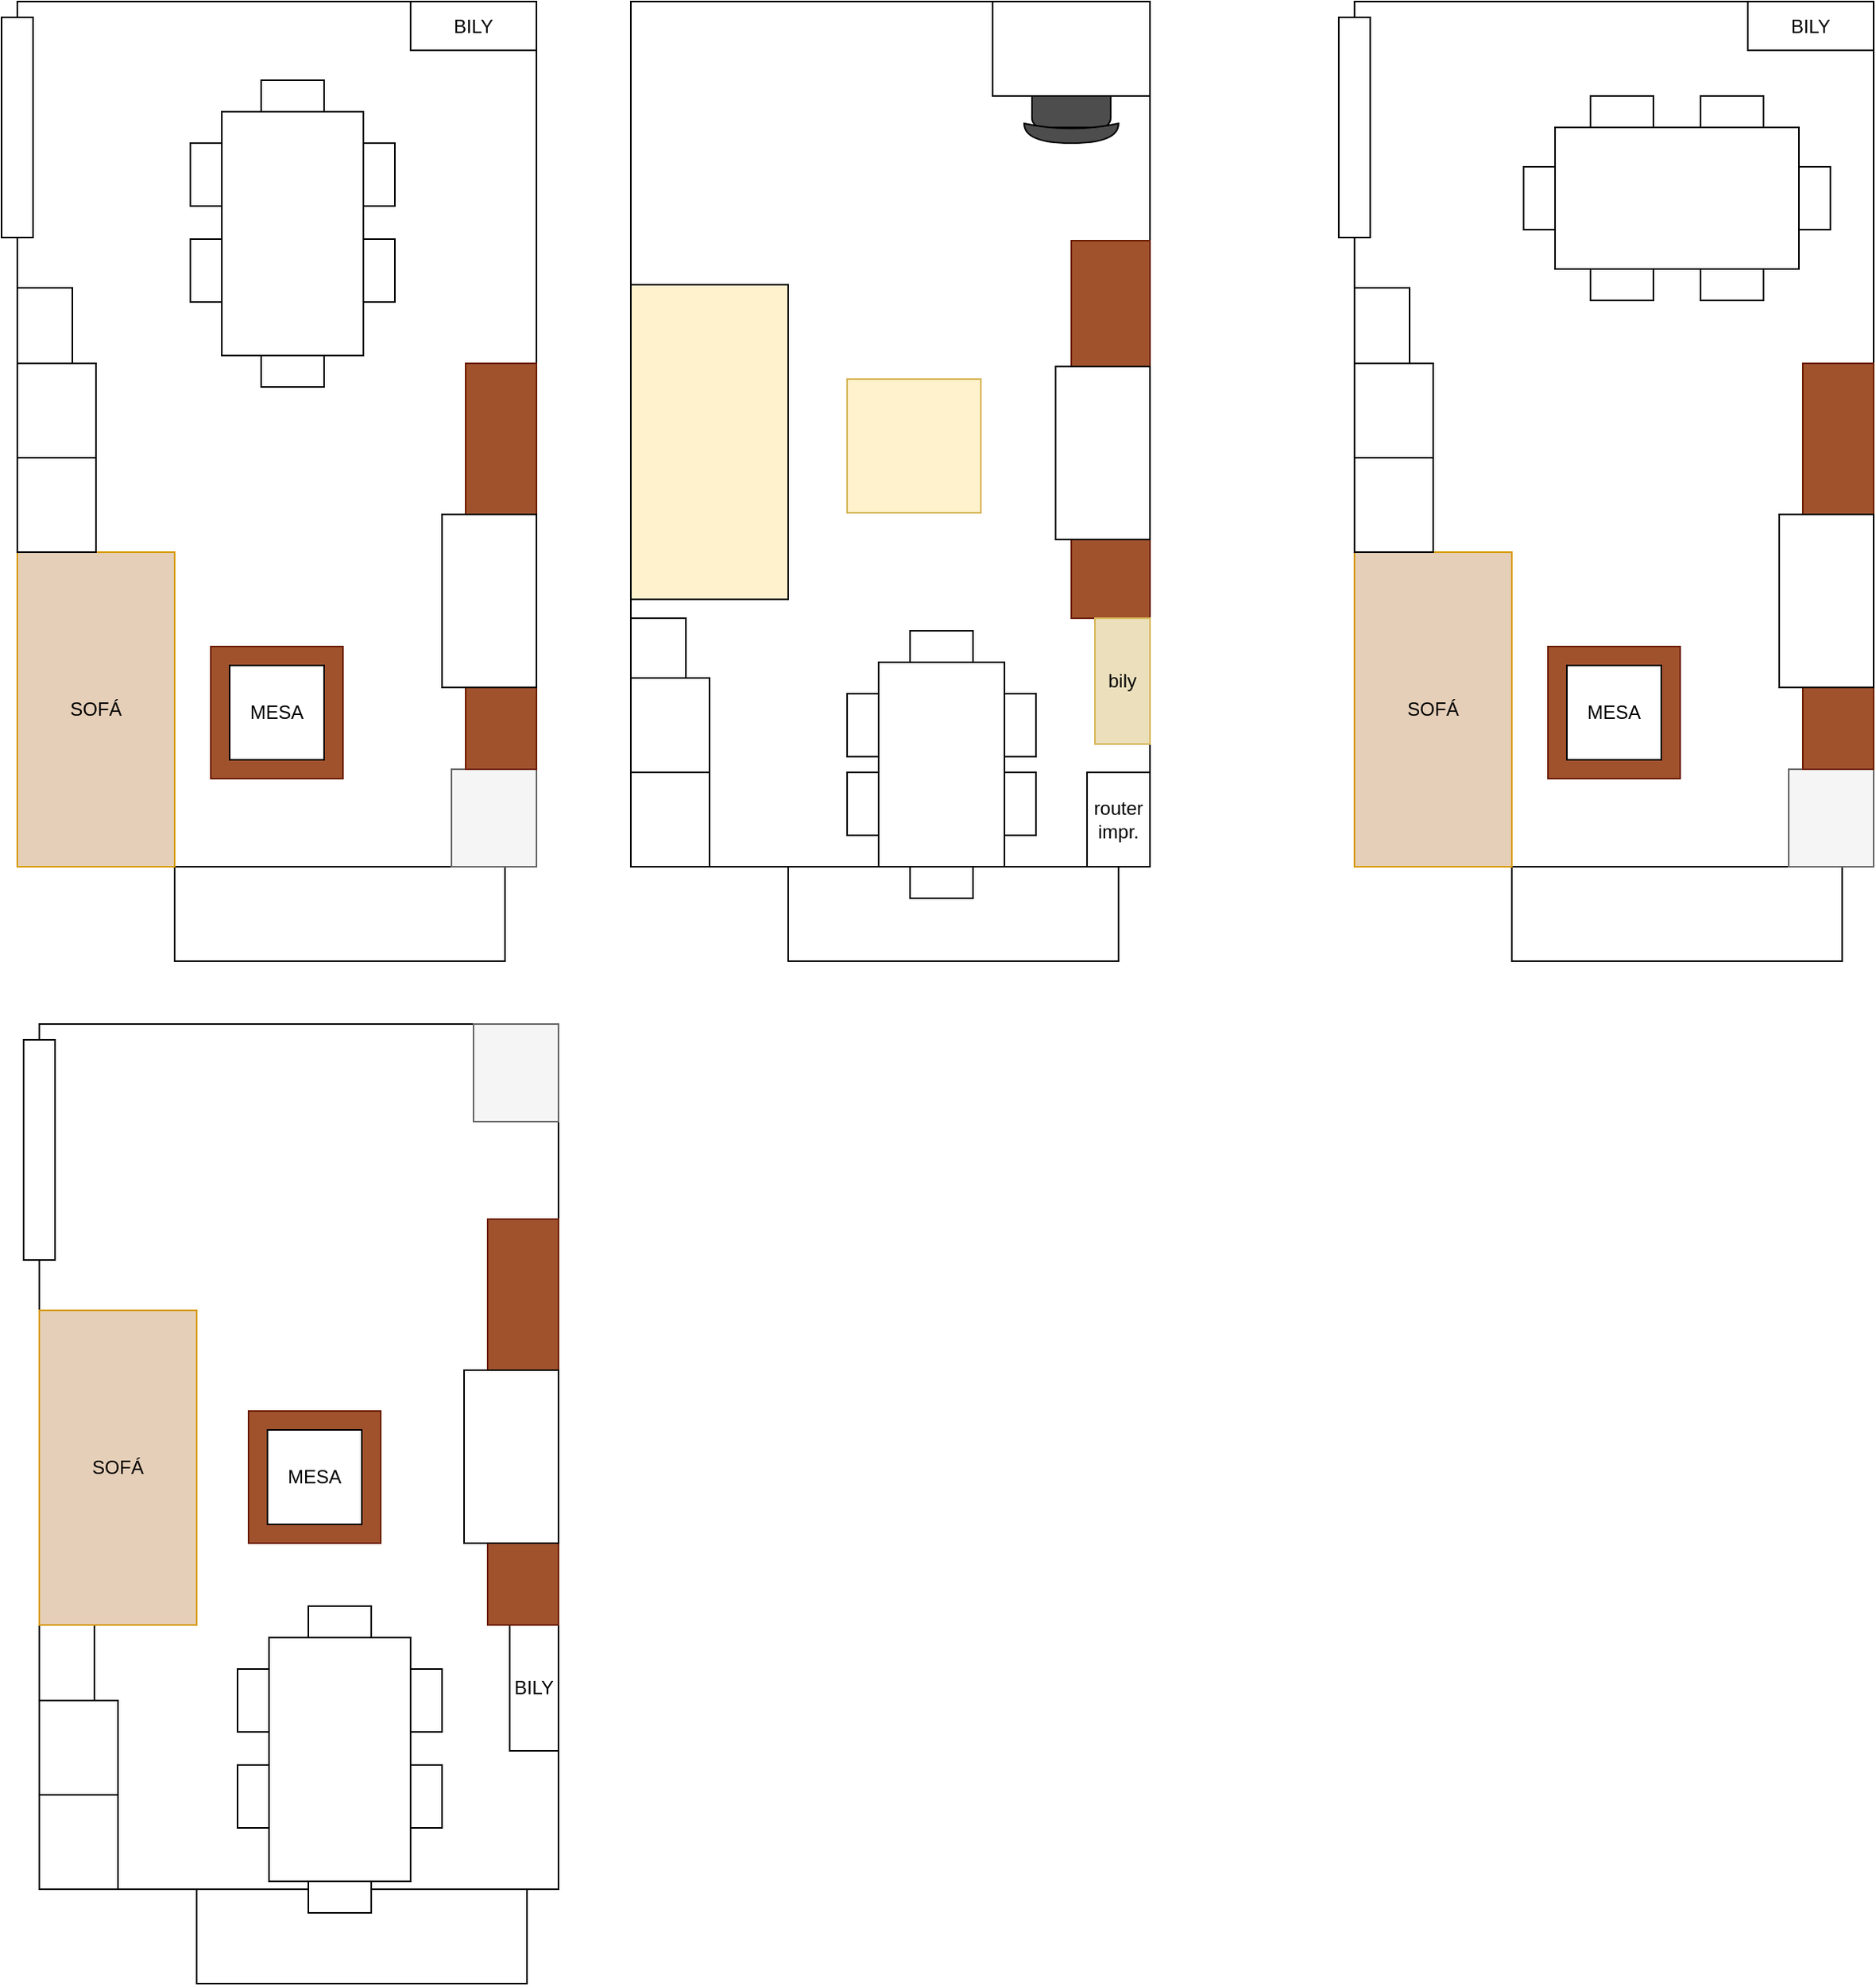 <mxfile version="24.7.12">
  <diagram name="Página-1" id="tUIyZpvcqva7uJNwnDa1">
    <mxGraphModel dx="3453" dy="2862" grid="1" gridSize="10" guides="1" tooltips="1" connect="1" arrows="1" fold="1" page="1" pageScale="1" pageWidth="827" pageHeight="1169" math="0" shadow="0">
      <root>
        <mxCell id="0" />
        <mxCell id="1" parent="0" />
        <mxCell id="8FYOe7-dqjDKeQ7PR2in-4" value="" style="group" parent="1" vertex="1" connectable="0">
          <mxGeometry x="460" y="-1120" width="330" height="610" as="geometry" />
        </mxCell>
        <mxCell id="8FYOe7-dqjDKeQ7PR2in-1" value="" style="rounded=0;whiteSpace=wrap;html=1;fillColor=none;" parent="8FYOe7-dqjDKeQ7PR2in-4" vertex="1">
          <mxGeometry width="330" height="550" as="geometry" />
        </mxCell>
        <mxCell id="8FYOe7-dqjDKeQ7PR2in-2" value="" style="rounded=0;whiteSpace=wrap;html=1;fillColor=none;" parent="8FYOe7-dqjDKeQ7PR2in-4" vertex="1">
          <mxGeometry x="100" y="550" width="210" height="60" as="geometry" />
        </mxCell>
        <mxCell id="8FYOe7-dqjDKeQ7PR2in-5" value="" style="rounded=0;whiteSpace=wrap;html=1;" parent="8FYOe7-dqjDKeQ7PR2in-4" vertex="1">
          <mxGeometry y="490" width="50" height="60" as="geometry" />
        </mxCell>
        <mxCell id="8FYOe7-dqjDKeQ7PR2in-6" value="" style="rounded=0;whiteSpace=wrap;html=1;" parent="8FYOe7-dqjDKeQ7PR2in-4" vertex="1">
          <mxGeometry y="430" width="50" height="60" as="geometry" />
        </mxCell>
        <mxCell id="8FYOe7-dqjDKeQ7PR2in-7" value="" style="rounded=0;whiteSpace=wrap;html=1;" parent="8FYOe7-dqjDKeQ7PR2in-4" vertex="1">
          <mxGeometry y="392" width="35" height="38" as="geometry" />
        </mxCell>
        <mxCell id="8FYOe7-dqjDKeQ7PR2in-17" value="" style="group" parent="8FYOe7-dqjDKeQ7PR2in-4" vertex="1" connectable="0">
          <mxGeometry x="137.5" y="400" width="120" height="170" as="geometry" />
        </mxCell>
        <mxCell id="8FYOe7-dqjDKeQ7PR2in-8" value="" style="rounded=0;whiteSpace=wrap;html=1;direction=south;" parent="8FYOe7-dqjDKeQ7PR2in-17" vertex="1">
          <mxGeometry x="20" y="20" width="80" height="130" as="geometry" />
        </mxCell>
        <mxCell id="8FYOe7-dqjDKeQ7PR2in-11" value="" style="rounded=0;whiteSpace=wrap;html=1;" parent="8FYOe7-dqjDKeQ7PR2in-17" vertex="1">
          <mxGeometry x="40" width="40" height="20" as="geometry" />
        </mxCell>
        <mxCell id="8FYOe7-dqjDKeQ7PR2in-12" value="" style="rounded=0;whiteSpace=wrap;html=1;" parent="8FYOe7-dqjDKeQ7PR2in-17" vertex="1">
          <mxGeometry x="40" y="150" width="40" height="20" as="geometry" />
        </mxCell>
        <mxCell id="8FYOe7-dqjDKeQ7PR2in-13" value="" style="rounded=0;whiteSpace=wrap;html=1;direction=south;" parent="8FYOe7-dqjDKeQ7PR2in-17" vertex="1">
          <mxGeometry x="100" y="40" width="20" height="40" as="geometry" />
        </mxCell>
        <mxCell id="8FYOe7-dqjDKeQ7PR2in-14" value="" style="rounded=0;whiteSpace=wrap;html=1;direction=south;" parent="8FYOe7-dqjDKeQ7PR2in-17" vertex="1">
          <mxGeometry x="100" y="90" width="20" height="40" as="geometry" />
        </mxCell>
        <mxCell id="8FYOe7-dqjDKeQ7PR2in-15" value="" style="rounded=0;whiteSpace=wrap;html=1;direction=south;" parent="8FYOe7-dqjDKeQ7PR2in-17" vertex="1">
          <mxGeometry y="90" width="20" height="40" as="geometry" />
        </mxCell>
        <mxCell id="8FYOe7-dqjDKeQ7PR2in-16" value="" style="rounded=0;whiteSpace=wrap;html=1;direction=south;" parent="8FYOe7-dqjDKeQ7PR2in-17" vertex="1">
          <mxGeometry y="40" width="20" height="40" as="geometry" />
        </mxCell>
        <mxCell id="8FYOe7-dqjDKeQ7PR2in-3" value="" style="rounded=0;whiteSpace=wrap;html=1;fillColor=#FFF2CC;" parent="8FYOe7-dqjDKeQ7PR2in-4" vertex="1">
          <mxGeometry y="180" width="100" height="200" as="geometry" />
        </mxCell>
        <mxCell id="8FYOe7-dqjDKeQ7PR2in-10" value="" style="rounded=0;whiteSpace=wrap;html=1;fillColor=#fff2cc;strokeColor=#d6b656;" parent="8FYOe7-dqjDKeQ7PR2in-4" vertex="1">
          <mxGeometry x="137.5" y="240" width="85" height="85" as="geometry" />
        </mxCell>
        <mxCell id="8FYOe7-dqjDKeQ7PR2in-18" value="" style="rounded=0;whiteSpace=wrap;html=1;fillColor=#a0522d;fontColor=#ffffff;strokeColor=#6D1F00;" parent="8FYOe7-dqjDKeQ7PR2in-4" vertex="1">
          <mxGeometry x="280" y="342" width="50" height="50" as="geometry" />
        </mxCell>
        <mxCell id="8FYOe7-dqjDKeQ7PR2in-20" value="" style="rounded=0;whiteSpace=wrap;html=1;fillColor=#a0522d;fontColor=#ffffff;strokeColor=#6D1F00;" parent="8FYOe7-dqjDKeQ7PR2in-4" vertex="1">
          <mxGeometry x="280" y="152" width="50" height="80" as="geometry" />
        </mxCell>
        <mxCell id="8FYOe7-dqjDKeQ7PR2in-21" value="" style="rounded=0;whiteSpace=wrap;html=1;" parent="8FYOe7-dqjDKeQ7PR2in-4" vertex="1">
          <mxGeometry x="270" y="232" width="60" height="110" as="geometry" />
        </mxCell>
        <mxCell id="8FYOe7-dqjDKeQ7PR2in-22" value="router impr." style="rounded=0;whiteSpace=wrap;html=1;" parent="8FYOe7-dqjDKeQ7PR2in-4" vertex="1">
          <mxGeometry x="290" y="490" width="40" height="60" as="geometry" />
        </mxCell>
        <mxCell id="8FYOe7-dqjDKeQ7PR2in-9" value="bily" style="rounded=0;whiteSpace=wrap;html=1;direction=south;fillColor=#EBDFBC;strokeColor=#d6b656;" parent="8FYOe7-dqjDKeQ7PR2in-4" vertex="1">
          <mxGeometry x="295" y="392" width="35" height="80" as="geometry" />
        </mxCell>
        <mxCell id="8FYOe7-dqjDKeQ7PR2in-28" value="" style="group" parent="8FYOe7-dqjDKeQ7PR2in-4" vertex="1" connectable="0">
          <mxGeometry x="250" y="40" width="60" height="50" as="geometry" />
        </mxCell>
        <mxCell id="8FYOe7-dqjDKeQ7PR2in-27" value="" style="rounded=1;whiteSpace=wrap;html=1;direction=south;fillColor=#4D4D4D;" parent="8FYOe7-dqjDKeQ7PR2in-28" vertex="1">
          <mxGeometry x="5" width="50" height="40" as="geometry" />
        </mxCell>
        <mxCell id="8FYOe7-dqjDKeQ7PR2in-24" value="" style="shape=xor;whiteSpace=wrap;html=1;direction=south;fillColor=#4D4D4D;" parent="8FYOe7-dqjDKeQ7PR2in-28" vertex="1">
          <mxGeometry y="37.5" width="60" height="12.5" as="geometry" />
        </mxCell>
        <mxCell id="8FYOe7-dqjDKeQ7PR2in-23" value="" style="rounded=0;whiteSpace=wrap;html=1;" parent="8FYOe7-dqjDKeQ7PR2in-4" vertex="1">
          <mxGeometry x="230" width="100" height="60" as="geometry" />
        </mxCell>
        <mxCell id="rSqmdso0cv4mBmkByA2h-2" value="" style="group" vertex="1" connectable="0" parent="1">
          <mxGeometry x="70" y="-1120" width="330" height="610" as="geometry" />
        </mxCell>
        <mxCell id="rSqmdso0cv4mBmkByA2h-3" value="" style="rounded=0;whiteSpace=wrap;html=1;fillColor=none;" vertex="1" parent="rSqmdso0cv4mBmkByA2h-2">
          <mxGeometry width="330" height="550" as="geometry" />
        </mxCell>
        <mxCell id="rSqmdso0cv4mBmkByA2h-4" value="" style="rounded=0;whiteSpace=wrap;html=1;fillColor=none;" vertex="1" parent="rSqmdso0cv4mBmkByA2h-2">
          <mxGeometry x="100" y="550" width="210" height="60" as="geometry" />
        </mxCell>
        <mxCell id="rSqmdso0cv4mBmkByA2h-5" value="SOFÁ" style="rounded=0;whiteSpace=wrap;html=1;fillColor=#E6CFB8;strokeColor=#d79b00;" vertex="1" parent="rSqmdso0cv4mBmkByA2h-2">
          <mxGeometry y="350" width="100" height="200" as="geometry" />
        </mxCell>
        <mxCell id="rSqmdso0cv4mBmkByA2h-6" value="BILY" style="rounded=0;whiteSpace=wrap;html=1;" vertex="1" parent="rSqmdso0cv4mBmkByA2h-2">
          <mxGeometry x="250" width="80" height="31" as="geometry" />
        </mxCell>
        <mxCell id="rSqmdso0cv4mBmkByA2h-7" value="" style="rounded=0;whiteSpace=wrap;html=1;fillColor=#f5f5f5;fontColor=#333333;strokeColor=#666666;" vertex="1" parent="rSqmdso0cv4mBmkByA2h-2">
          <mxGeometry x="276" y="488" width="54" height="62" as="geometry" />
        </mxCell>
        <mxCell id="rSqmdso0cv4mBmkByA2h-8" value="" style="rounded=0;whiteSpace=wrap;html=1;fillColor=#a0522d;fontColor=#ffffff;strokeColor=#6D1F00;" vertex="1" parent="rSqmdso0cv4mBmkByA2h-2">
          <mxGeometry x="285" y="436" width="45" height="52" as="geometry" />
        </mxCell>
        <mxCell id="rSqmdso0cv4mBmkByA2h-9" value="" style="rounded=0;whiteSpace=wrap;html=1;fillColor=#a0522d;fontColor=#ffffff;strokeColor=#6D1F00;" vertex="1" parent="rSqmdso0cv4mBmkByA2h-2">
          <mxGeometry x="285" y="230" width="45" height="97" as="geometry" />
        </mxCell>
        <mxCell id="rSqmdso0cv4mBmkByA2h-10" value="" style="group" vertex="1" connectable="0" parent="rSqmdso0cv4mBmkByA2h-2">
          <mxGeometry x="123" y="410" width="84" height="84" as="geometry" />
        </mxCell>
        <mxCell id="rSqmdso0cv4mBmkByA2h-11" value="" style="rounded=0;whiteSpace=wrap;html=1;fillColor=#a0522d;fontColor=#ffffff;strokeColor=#6D1F00;" vertex="1" parent="rSqmdso0cv4mBmkByA2h-10">
          <mxGeometry width="84" height="84" as="geometry" />
        </mxCell>
        <mxCell id="rSqmdso0cv4mBmkByA2h-12" value="MESA" style="rounded=0;whiteSpace=wrap;html=1;" vertex="1" parent="rSqmdso0cv4mBmkByA2h-10">
          <mxGeometry x="12" y="12" width="60" height="60" as="geometry" />
        </mxCell>
        <mxCell id="rSqmdso0cv4mBmkByA2h-13" value="" style="rounded=0;whiteSpace=wrap;html=1;" vertex="1" parent="rSqmdso0cv4mBmkByA2h-2">
          <mxGeometry y="290" width="50" height="60" as="geometry" />
        </mxCell>
        <mxCell id="rSqmdso0cv4mBmkByA2h-14" value="" style="rounded=0;whiteSpace=wrap;html=1;" vertex="1" parent="rSqmdso0cv4mBmkByA2h-2">
          <mxGeometry y="230" width="50" height="60" as="geometry" />
        </mxCell>
        <mxCell id="rSqmdso0cv4mBmkByA2h-15" value="" style="rounded=0;whiteSpace=wrap;html=1;" vertex="1" parent="rSqmdso0cv4mBmkByA2h-2">
          <mxGeometry y="182" width="35" height="48" as="geometry" />
        </mxCell>
        <mxCell id="rSqmdso0cv4mBmkByA2h-16" value="" style="rounded=0;whiteSpace=wrap;html=1;" vertex="1" parent="rSqmdso0cv4mBmkByA2h-2">
          <mxGeometry x="270" y="326" width="60" height="110" as="geometry" />
        </mxCell>
        <mxCell id="rSqmdso0cv4mBmkByA2h-17" value="" style="group" vertex="1" connectable="0" parent="rSqmdso0cv4mBmkByA2h-2">
          <mxGeometry x="110" y="50" width="130" height="195" as="geometry" />
        </mxCell>
        <mxCell id="rSqmdso0cv4mBmkByA2h-18" value="" style="rounded=0;whiteSpace=wrap;html=1;direction=south;" vertex="1" parent="rSqmdso0cv4mBmkByA2h-17">
          <mxGeometry x="20" y="20" width="90" height="155" as="geometry" />
        </mxCell>
        <mxCell id="rSqmdso0cv4mBmkByA2h-19" value="" style="rounded=0;whiteSpace=wrap;html=1;" vertex="1" parent="rSqmdso0cv4mBmkByA2h-17">
          <mxGeometry x="45" width="40" height="20" as="geometry" />
        </mxCell>
        <mxCell id="rSqmdso0cv4mBmkByA2h-20" value="" style="rounded=0;whiteSpace=wrap;html=1;" vertex="1" parent="rSqmdso0cv4mBmkByA2h-17">
          <mxGeometry x="45" y="175" width="40" height="20" as="geometry" />
        </mxCell>
        <mxCell id="rSqmdso0cv4mBmkByA2h-21" value="" style="rounded=0;whiteSpace=wrap;html=1;direction=south;" vertex="1" parent="rSqmdso0cv4mBmkByA2h-17">
          <mxGeometry x="110" y="40" width="20" height="40" as="geometry" />
        </mxCell>
        <mxCell id="rSqmdso0cv4mBmkByA2h-22" value="" style="rounded=0;whiteSpace=wrap;html=1;direction=south;" vertex="1" parent="rSqmdso0cv4mBmkByA2h-17">
          <mxGeometry x="110" y="101" width="20" height="40" as="geometry" />
        </mxCell>
        <mxCell id="rSqmdso0cv4mBmkByA2h-23" value="" style="rounded=0;whiteSpace=wrap;html=1;direction=south;" vertex="1" parent="rSqmdso0cv4mBmkByA2h-17">
          <mxGeometry y="101" width="20" height="40" as="geometry" />
        </mxCell>
        <mxCell id="rSqmdso0cv4mBmkByA2h-24" value="" style="rounded=0;whiteSpace=wrap;html=1;direction=south;" vertex="1" parent="rSqmdso0cv4mBmkByA2h-17">
          <mxGeometry y="40" width="20" height="40" as="geometry" />
        </mxCell>
        <mxCell id="rSqmdso0cv4mBmkByA2h-25" value="" style="rounded=0;whiteSpace=wrap;html=1;" vertex="1" parent="1">
          <mxGeometry x="60" y="-1110" width="20" height="140" as="geometry" />
        </mxCell>
        <mxCell id="rSqmdso0cv4mBmkByA2h-26" value="" style="group" vertex="1" connectable="0" parent="1">
          <mxGeometry x="84" y="-470" width="330" height="610" as="geometry" />
        </mxCell>
        <mxCell id="rSqmdso0cv4mBmkByA2h-27" value="" style="rounded=0;whiteSpace=wrap;html=1;fillColor=none;" vertex="1" parent="rSqmdso0cv4mBmkByA2h-26">
          <mxGeometry width="330" height="550" as="geometry" />
        </mxCell>
        <mxCell id="rSqmdso0cv4mBmkByA2h-28" value="" style="rounded=0;whiteSpace=wrap;html=1;fillColor=none;" vertex="1" parent="rSqmdso0cv4mBmkByA2h-26">
          <mxGeometry x="100" y="550" width="210" height="60" as="geometry" />
        </mxCell>
        <mxCell id="rSqmdso0cv4mBmkByA2h-30" value="BILY" style="rounded=0;whiteSpace=wrap;html=1;direction=south;" vertex="1" parent="rSqmdso0cv4mBmkByA2h-26">
          <mxGeometry x="299" y="382" width="31" height="80" as="geometry" />
        </mxCell>
        <mxCell id="rSqmdso0cv4mBmkByA2h-31" value="" style="rounded=0;whiteSpace=wrap;html=1;fillColor=#f5f5f5;fontColor=#333333;strokeColor=#666666;" vertex="1" parent="rSqmdso0cv4mBmkByA2h-26">
          <mxGeometry x="276" width="54" height="62" as="geometry" />
        </mxCell>
        <mxCell id="rSqmdso0cv4mBmkByA2h-32" value="" style="rounded=0;whiteSpace=wrap;html=1;fillColor=#a0522d;fontColor=#ffffff;strokeColor=#6D1F00;" vertex="1" parent="rSqmdso0cv4mBmkByA2h-26">
          <mxGeometry x="285" y="330" width="45" height="52" as="geometry" />
        </mxCell>
        <mxCell id="rSqmdso0cv4mBmkByA2h-33" value="" style="rounded=0;whiteSpace=wrap;html=1;fillColor=#a0522d;fontColor=#ffffff;strokeColor=#6D1F00;" vertex="1" parent="rSqmdso0cv4mBmkByA2h-26">
          <mxGeometry x="285" y="124" width="45" height="97" as="geometry" />
        </mxCell>
        <mxCell id="rSqmdso0cv4mBmkByA2h-37" value="" style="rounded=0;whiteSpace=wrap;html=1;" vertex="1" parent="rSqmdso0cv4mBmkByA2h-26">
          <mxGeometry y="490" width="50" height="60" as="geometry" />
        </mxCell>
        <mxCell id="rSqmdso0cv4mBmkByA2h-38" value="" style="rounded=0;whiteSpace=wrap;html=1;" vertex="1" parent="rSqmdso0cv4mBmkByA2h-26">
          <mxGeometry y="430" width="50" height="60" as="geometry" />
        </mxCell>
        <mxCell id="rSqmdso0cv4mBmkByA2h-39" value="" style="rounded=0;whiteSpace=wrap;html=1;" vertex="1" parent="rSqmdso0cv4mBmkByA2h-26">
          <mxGeometry y="382" width="35" height="48" as="geometry" />
        </mxCell>
        <mxCell id="rSqmdso0cv4mBmkByA2h-40" value="" style="rounded=0;whiteSpace=wrap;html=1;" vertex="1" parent="rSqmdso0cv4mBmkByA2h-26">
          <mxGeometry x="270" y="220" width="60" height="110" as="geometry" />
        </mxCell>
        <mxCell id="rSqmdso0cv4mBmkByA2h-41" value="" style="group" vertex="1" connectable="0" parent="rSqmdso0cv4mBmkByA2h-26">
          <mxGeometry x="126" y="370" width="130" height="195" as="geometry" />
        </mxCell>
        <mxCell id="rSqmdso0cv4mBmkByA2h-42" value="" style="rounded=0;whiteSpace=wrap;html=1;direction=south;" vertex="1" parent="rSqmdso0cv4mBmkByA2h-41">
          <mxGeometry x="20" y="20" width="90" height="155" as="geometry" />
        </mxCell>
        <mxCell id="rSqmdso0cv4mBmkByA2h-43" value="" style="rounded=0;whiteSpace=wrap;html=1;" vertex="1" parent="rSqmdso0cv4mBmkByA2h-41">
          <mxGeometry x="45" width="40" height="20" as="geometry" />
        </mxCell>
        <mxCell id="rSqmdso0cv4mBmkByA2h-44" value="" style="rounded=0;whiteSpace=wrap;html=1;" vertex="1" parent="rSqmdso0cv4mBmkByA2h-41">
          <mxGeometry x="45" y="175" width="40" height="20" as="geometry" />
        </mxCell>
        <mxCell id="rSqmdso0cv4mBmkByA2h-45" value="" style="rounded=0;whiteSpace=wrap;html=1;direction=south;" vertex="1" parent="rSqmdso0cv4mBmkByA2h-41">
          <mxGeometry x="110" y="40" width="20" height="40" as="geometry" />
        </mxCell>
        <mxCell id="rSqmdso0cv4mBmkByA2h-46" value="" style="rounded=0;whiteSpace=wrap;html=1;direction=south;" vertex="1" parent="rSqmdso0cv4mBmkByA2h-41">
          <mxGeometry x="110" y="101" width="20" height="40" as="geometry" />
        </mxCell>
        <mxCell id="rSqmdso0cv4mBmkByA2h-47" value="" style="rounded=0;whiteSpace=wrap;html=1;direction=south;" vertex="1" parent="rSqmdso0cv4mBmkByA2h-41">
          <mxGeometry y="101" width="20" height="40" as="geometry" />
        </mxCell>
        <mxCell id="rSqmdso0cv4mBmkByA2h-48" value="" style="rounded=0;whiteSpace=wrap;html=1;direction=south;" vertex="1" parent="rSqmdso0cv4mBmkByA2h-41">
          <mxGeometry y="40" width="20" height="40" as="geometry" />
        </mxCell>
        <mxCell id="rSqmdso0cv4mBmkByA2h-29" value="SOFÁ" style="rounded=0;whiteSpace=wrap;html=1;fillColor=#E6CFB8;strokeColor=#d79b00;" vertex="1" parent="rSqmdso0cv4mBmkByA2h-26">
          <mxGeometry y="182" width="100" height="200" as="geometry" />
        </mxCell>
        <mxCell id="rSqmdso0cv4mBmkByA2h-34" value="" style="group" vertex="1" connectable="0" parent="rSqmdso0cv4mBmkByA2h-26">
          <mxGeometry x="133" y="246" width="84" height="84" as="geometry" />
        </mxCell>
        <mxCell id="rSqmdso0cv4mBmkByA2h-35" value="" style="rounded=0;whiteSpace=wrap;html=1;fillColor=#a0522d;fontColor=#ffffff;strokeColor=#6D1F00;" vertex="1" parent="rSqmdso0cv4mBmkByA2h-34">
          <mxGeometry width="84" height="84" as="geometry" />
        </mxCell>
        <mxCell id="rSqmdso0cv4mBmkByA2h-36" value="MESA" style="rounded=0;whiteSpace=wrap;html=1;" vertex="1" parent="rSqmdso0cv4mBmkByA2h-34">
          <mxGeometry x="12" y="12" width="60" height="60" as="geometry" />
        </mxCell>
        <mxCell id="rSqmdso0cv4mBmkByA2h-49" value="" style="rounded=0;whiteSpace=wrap;html=1;" vertex="1" parent="1">
          <mxGeometry x="74" y="-460" width="20" height="140" as="geometry" />
        </mxCell>
        <mxCell id="rSqmdso0cv4mBmkByA2h-50" value="" style="group" vertex="1" connectable="0" parent="1">
          <mxGeometry x="920" y="-1120" width="330" height="610" as="geometry" />
        </mxCell>
        <mxCell id="rSqmdso0cv4mBmkByA2h-51" value="" style="rounded=0;whiteSpace=wrap;html=1;fillColor=none;" vertex="1" parent="rSqmdso0cv4mBmkByA2h-50">
          <mxGeometry width="330" height="550" as="geometry" />
        </mxCell>
        <mxCell id="rSqmdso0cv4mBmkByA2h-52" value="" style="rounded=0;whiteSpace=wrap;html=1;fillColor=none;" vertex="1" parent="rSqmdso0cv4mBmkByA2h-50">
          <mxGeometry x="100" y="550" width="210" height="60" as="geometry" />
        </mxCell>
        <mxCell id="rSqmdso0cv4mBmkByA2h-53" value="SOFÁ" style="rounded=0;whiteSpace=wrap;html=1;fillColor=#E6CFB8;strokeColor=#d79b00;" vertex="1" parent="rSqmdso0cv4mBmkByA2h-50">
          <mxGeometry y="350" width="100" height="200" as="geometry" />
        </mxCell>
        <mxCell id="rSqmdso0cv4mBmkByA2h-54" value="BILY" style="rounded=0;whiteSpace=wrap;html=1;" vertex="1" parent="rSqmdso0cv4mBmkByA2h-50">
          <mxGeometry x="250" width="80" height="31" as="geometry" />
        </mxCell>
        <mxCell id="rSqmdso0cv4mBmkByA2h-55" value="" style="rounded=0;whiteSpace=wrap;html=1;fillColor=#f5f5f5;fontColor=#333333;strokeColor=#666666;" vertex="1" parent="rSqmdso0cv4mBmkByA2h-50">
          <mxGeometry x="276" y="488" width="54" height="62" as="geometry" />
        </mxCell>
        <mxCell id="rSqmdso0cv4mBmkByA2h-56" value="" style="rounded=0;whiteSpace=wrap;html=1;fillColor=#a0522d;fontColor=#ffffff;strokeColor=#6D1F00;" vertex="1" parent="rSqmdso0cv4mBmkByA2h-50">
          <mxGeometry x="285" y="436" width="45" height="52" as="geometry" />
        </mxCell>
        <mxCell id="rSqmdso0cv4mBmkByA2h-57" value="" style="rounded=0;whiteSpace=wrap;html=1;fillColor=#a0522d;fontColor=#ffffff;strokeColor=#6D1F00;" vertex="1" parent="rSqmdso0cv4mBmkByA2h-50">
          <mxGeometry x="285" y="230" width="45" height="97" as="geometry" />
        </mxCell>
        <mxCell id="rSqmdso0cv4mBmkByA2h-58" value="" style="group" vertex="1" connectable="0" parent="rSqmdso0cv4mBmkByA2h-50">
          <mxGeometry x="123" y="410" width="84" height="84" as="geometry" />
        </mxCell>
        <mxCell id="rSqmdso0cv4mBmkByA2h-59" value="" style="rounded=0;whiteSpace=wrap;html=1;fillColor=#a0522d;fontColor=#ffffff;strokeColor=#6D1F00;" vertex="1" parent="rSqmdso0cv4mBmkByA2h-58">
          <mxGeometry width="84" height="84" as="geometry" />
        </mxCell>
        <mxCell id="rSqmdso0cv4mBmkByA2h-60" value="MESA" style="rounded=0;whiteSpace=wrap;html=1;" vertex="1" parent="rSqmdso0cv4mBmkByA2h-58">
          <mxGeometry x="12" y="12" width="60" height="60" as="geometry" />
        </mxCell>
        <mxCell id="rSqmdso0cv4mBmkByA2h-61" value="" style="rounded=0;whiteSpace=wrap;html=1;" vertex="1" parent="rSqmdso0cv4mBmkByA2h-50">
          <mxGeometry y="290" width="50" height="60" as="geometry" />
        </mxCell>
        <mxCell id="rSqmdso0cv4mBmkByA2h-62" value="" style="rounded=0;whiteSpace=wrap;html=1;" vertex="1" parent="rSqmdso0cv4mBmkByA2h-50">
          <mxGeometry y="230" width="50" height="60" as="geometry" />
        </mxCell>
        <mxCell id="rSqmdso0cv4mBmkByA2h-63" value="" style="rounded=0;whiteSpace=wrap;html=1;" vertex="1" parent="rSqmdso0cv4mBmkByA2h-50">
          <mxGeometry y="182" width="35" height="48" as="geometry" />
        </mxCell>
        <mxCell id="rSqmdso0cv4mBmkByA2h-64" value="" style="rounded=0;whiteSpace=wrap;html=1;" vertex="1" parent="rSqmdso0cv4mBmkByA2h-50">
          <mxGeometry x="270" y="326" width="60" height="110" as="geometry" />
        </mxCell>
        <mxCell id="rSqmdso0cv4mBmkByA2h-76" value="" style="group" vertex="1" connectable="0" parent="rSqmdso0cv4mBmkByA2h-50">
          <mxGeometry x="107.5" y="60" width="195" height="130" as="geometry" />
        </mxCell>
        <mxCell id="rSqmdso0cv4mBmkByA2h-66" value="" style="rounded=0;whiteSpace=wrap;html=1;direction=west;" vertex="1" parent="rSqmdso0cv4mBmkByA2h-76">
          <mxGeometry x="20" y="20" width="155" height="90" as="geometry" />
        </mxCell>
        <mxCell id="rSqmdso0cv4mBmkByA2h-67" value="" style="rounded=0;whiteSpace=wrap;html=1;" vertex="1" parent="rSqmdso0cv4mBmkByA2h-76">
          <mxGeometry x="42.5" width="40" height="20" as="geometry" />
        </mxCell>
        <mxCell id="rSqmdso0cv4mBmkByA2h-68" value="" style="rounded=0;whiteSpace=wrap;html=1;" vertex="1" parent="rSqmdso0cv4mBmkByA2h-76">
          <mxGeometry x="42.5" y="110" width="40" height="20" as="geometry" />
        </mxCell>
        <mxCell id="rSqmdso0cv4mBmkByA2h-70" value="" style="rounded=0;whiteSpace=wrap;html=1;direction=south;" vertex="1" parent="rSqmdso0cv4mBmkByA2h-76">
          <mxGeometry x="175" y="45" width="20" height="40" as="geometry" />
        </mxCell>
        <mxCell id="rSqmdso0cv4mBmkByA2h-71" value="" style="rounded=0;whiteSpace=wrap;html=1;direction=south;" vertex="1" parent="rSqmdso0cv4mBmkByA2h-76">
          <mxGeometry y="45" width="20" height="40" as="geometry" />
        </mxCell>
        <mxCell id="rSqmdso0cv4mBmkByA2h-74" value="" style="rounded=0;whiteSpace=wrap;html=1;" vertex="1" parent="rSqmdso0cv4mBmkByA2h-76">
          <mxGeometry x="112.5" width="40" height="20" as="geometry" />
        </mxCell>
        <mxCell id="rSqmdso0cv4mBmkByA2h-75" value="" style="rounded=0;whiteSpace=wrap;html=1;" vertex="1" parent="rSqmdso0cv4mBmkByA2h-76">
          <mxGeometry x="112.5" y="110" width="40" height="20" as="geometry" />
        </mxCell>
        <mxCell id="rSqmdso0cv4mBmkByA2h-73" value="" style="rounded=0;whiteSpace=wrap;html=1;" vertex="1" parent="1">
          <mxGeometry x="910" y="-1110" width="20" height="140" as="geometry" />
        </mxCell>
      </root>
    </mxGraphModel>
  </diagram>
</mxfile>
